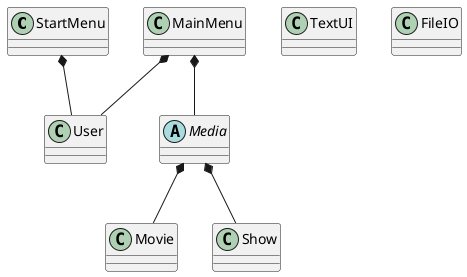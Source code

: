 @startuml
'https://plantuml.com/class-diagram

class StartMenu
Class MainMenu
Class Movie
Class Show
Class TextUI
Class FileIO
abstract Media
class User

StartMenu *-- User
MainMenu *-- User

MainMenu *-- Media

Media *-- Movie
Media *-- Show


@enduml
